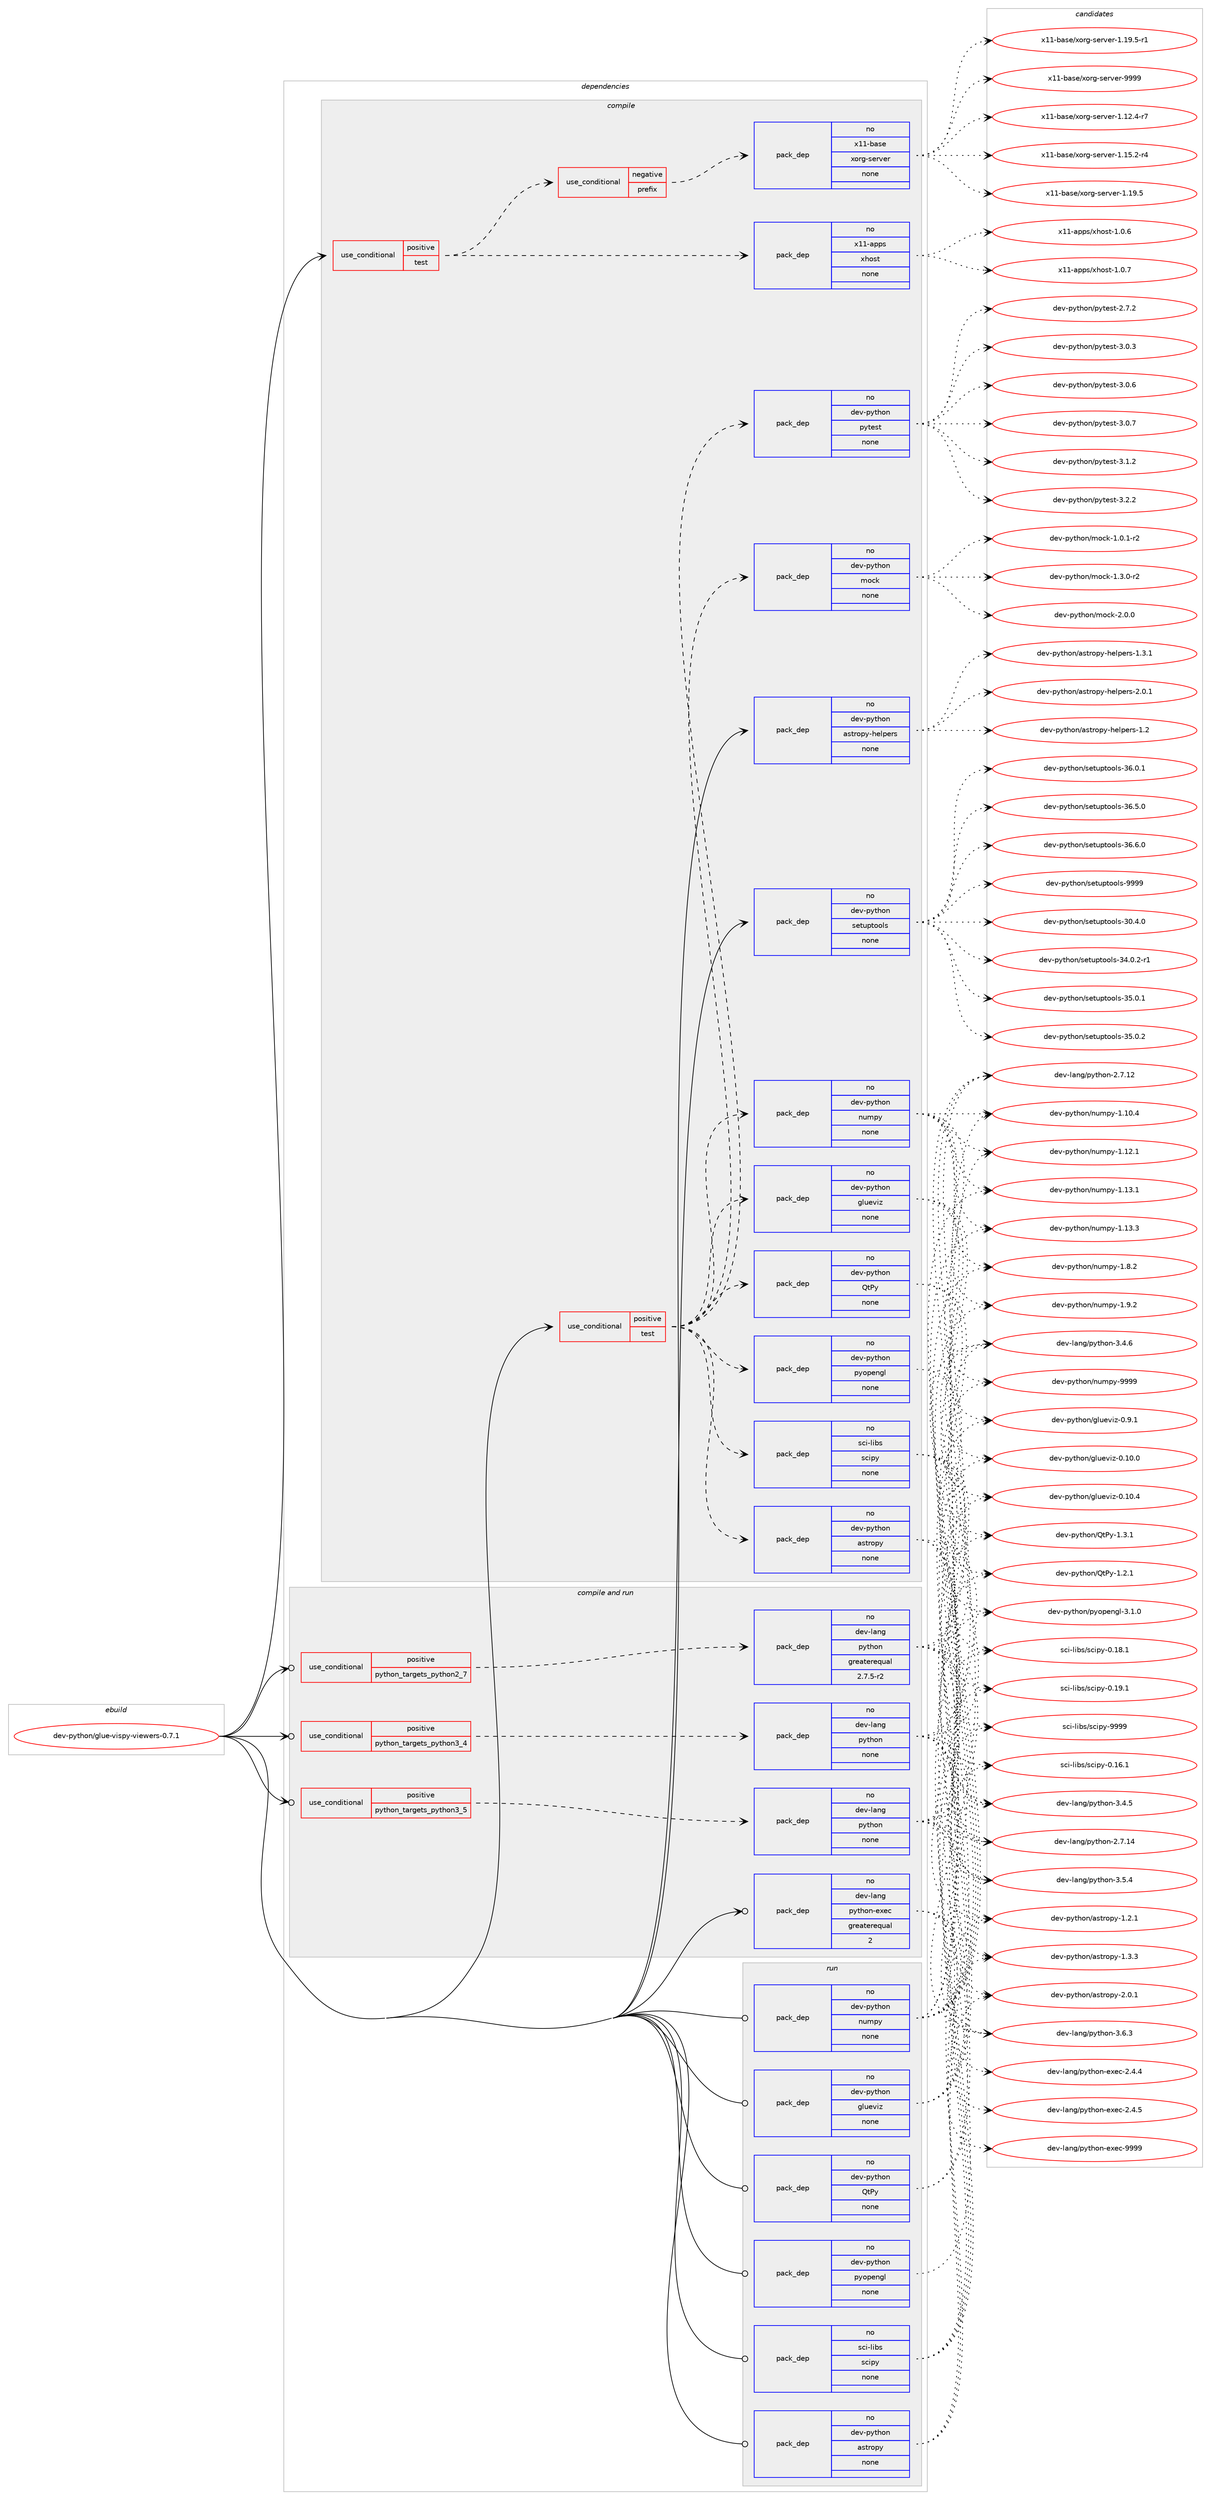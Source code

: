 digraph prolog {

# *************
# Graph options
# *************

newrank=true;
concentrate=true;
compound=true;
graph [rankdir=LR,fontname=Helvetica,fontsize=10,ranksep=1.5];#, ranksep=2.5, nodesep=0.2];
edge  [arrowhead=vee];
node  [fontname=Helvetica,fontsize=10];

# **********
# The ebuild
# **********

subgraph cluster_leftcol {
color=gray;
rank=same;
label=<<i>ebuild</i>>;
id [label="dev-python/glue-vispy-viewers-0.7.1", color=red, width=4, href="../dev-python/glue-vispy-viewers-0.7.1.svg"];
}

# ****************
# The dependencies
# ****************

subgraph cluster_midcol {
color=gray;
label=<<i>dependencies</i>>;
subgraph cluster_compile {
fillcolor="#eeeeee";
style=filled;
label=<<i>compile</i>>;
subgraph cond33327 {
dependency159141 [label=<<TABLE BORDER="0" CELLBORDER="1" CELLSPACING="0" CELLPADDING="4"><TR><TD ROWSPAN="3" CELLPADDING="10">use_conditional</TD></TR><TR><TD>positive</TD></TR><TR><TD>test</TD></TR></TABLE>>, shape=none, color=red];
subgraph cond33328 {
dependency159142 [label=<<TABLE BORDER="0" CELLBORDER="1" CELLSPACING="0" CELLPADDING="4"><TR><TD ROWSPAN="3" CELLPADDING="10">use_conditional</TD></TR><TR><TD>negative</TD></TR><TR><TD>prefix</TD></TR></TABLE>>, shape=none, color=red];
subgraph pack121974 {
dependency159143 [label=<<TABLE BORDER="0" CELLBORDER="1" CELLSPACING="0" CELLPADDING="4" WIDTH="220"><TR><TD ROWSPAN="6" CELLPADDING="30">pack_dep</TD></TR><TR><TD WIDTH="110">no</TD></TR><TR><TD>x11-base</TD></TR><TR><TD>xorg-server</TD></TR><TR><TD>none</TD></TR><TR><TD></TD></TR></TABLE>>, shape=none, color=blue];
}
dependency159142:e -> dependency159143:w [weight=20,style="dashed",arrowhead="vee"];
}
dependency159141:e -> dependency159142:w [weight=20,style="dashed",arrowhead="vee"];
subgraph pack121975 {
dependency159144 [label=<<TABLE BORDER="0" CELLBORDER="1" CELLSPACING="0" CELLPADDING="4" WIDTH="220"><TR><TD ROWSPAN="6" CELLPADDING="30">pack_dep</TD></TR><TR><TD WIDTH="110">no</TD></TR><TR><TD>x11-apps</TD></TR><TR><TD>xhost</TD></TR><TR><TD>none</TD></TR><TR><TD></TD></TR></TABLE>>, shape=none, color=blue];
}
dependency159141:e -> dependency159144:w [weight=20,style="dashed",arrowhead="vee"];
}
id:e -> dependency159141:w [weight=20,style="solid",arrowhead="vee"];
subgraph cond33329 {
dependency159145 [label=<<TABLE BORDER="0" CELLBORDER="1" CELLSPACING="0" CELLPADDING="4"><TR><TD ROWSPAN="3" CELLPADDING="10">use_conditional</TD></TR><TR><TD>positive</TD></TR><TR><TD>test</TD></TR></TABLE>>, shape=none, color=red];
subgraph pack121976 {
dependency159146 [label=<<TABLE BORDER="0" CELLBORDER="1" CELLSPACING="0" CELLPADDING="4" WIDTH="220"><TR><TD ROWSPAN="6" CELLPADDING="30">pack_dep</TD></TR><TR><TD WIDTH="110">no</TD></TR><TR><TD>dev-python</TD></TR><TR><TD>astropy</TD></TR><TR><TD>none</TD></TR><TR><TD></TD></TR></TABLE>>, shape=none, color=blue];
}
dependency159145:e -> dependency159146:w [weight=20,style="dashed",arrowhead="vee"];
subgraph pack121977 {
dependency159147 [label=<<TABLE BORDER="0" CELLBORDER="1" CELLSPACING="0" CELLPADDING="4" WIDTH="220"><TR><TD ROWSPAN="6" CELLPADDING="30">pack_dep</TD></TR><TR><TD WIDTH="110">no</TD></TR><TR><TD>dev-python</TD></TR><TR><TD>glueviz</TD></TR><TR><TD>none</TD></TR><TR><TD></TD></TR></TABLE>>, shape=none, color=blue];
}
dependency159145:e -> dependency159147:w [weight=20,style="dashed",arrowhead="vee"];
subgraph pack121978 {
dependency159148 [label=<<TABLE BORDER="0" CELLBORDER="1" CELLSPACING="0" CELLPADDING="4" WIDTH="220"><TR><TD ROWSPAN="6" CELLPADDING="30">pack_dep</TD></TR><TR><TD WIDTH="110">no</TD></TR><TR><TD>dev-python</TD></TR><TR><TD>numpy</TD></TR><TR><TD>none</TD></TR><TR><TD></TD></TR></TABLE>>, shape=none, color=blue];
}
dependency159145:e -> dependency159148:w [weight=20,style="dashed",arrowhead="vee"];
subgraph pack121979 {
dependency159149 [label=<<TABLE BORDER="0" CELLBORDER="1" CELLSPACING="0" CELLPADDING="4" WIDTH="220"><TR><TD ROWSPAN="6" CELLPADDING="30">pack_dep</TD></TR><TR><TD WIDTH="110">no</TD></TR><TR><TD>dev-python</TD></TR><TR><TD>pyopengl</TD></TR><TR><TD>none</TD></TR><TR><TD></TD></TR></TABLE>>, shape=none, color=blue];
}
dependency159145:e -> dependency159149:w [weight=20,style="dashed",arrowhead="vee"];
subgraph pack121980 {
dependency159150 [label=<<TABLE BORDER="0" CELLBORDER="1" CELLSPACING="0" CELLPADDING="4" WIDTH="220"><TR><TD ROWSPAN="6" CELLPADDING="30">pack_dep</TD></TR><TR><TD WIDTH="110">no</TD></TR><TR><TD>dev-python</TD></TR><TR><TD>QtPy</TD></TR><TR><TD>none</TD></TR><TR><TD></TD></TR></TABLE>>, shape=none, color=blue];
}
dependency159145:e -> dependency159150:w [weight=20,style="dashed",arrowhead="vee"];
subgraph pack121981 {
dependency159151 [label=<<TABLE BORDER="0" CELLBORDER="1" CELLSPACING="0" CELLPADDING="4" WIDTH="220"><TR><TD ROWSPAN="6" CELLPADDING="30">pack_dep</TD></TR><TR><TD WIDTH="110">no</TD></TR><TR><TD>sci-libs</TD></TR><TR><TD>scipy</TD></TR><TR><TD>none</TD></TR><TR><TD></TD></TR></TABLE>>, shape=none, color=blue];
}
dependency159145:e -> dependency159151:w [weight=20,style="dashed",arrowhead="vee"];
subgraph pack121982 {
dependency159152 [label=<<TABLE BORDER="0" CELLBORDER="1" CELLSPACING="0" CELLPADDING="4" WIDTH="220"><TR><TD ROWSPAN="6" CELLPADDING="30">pack_dep</TD></TR><TR><TD WIDTH="110">no</TD></TR><TR><TD>dev-python</TD></TR><TR><TD>mock</TD></TR><TR><TD>none</TD></TR><TR><TD></TD></TR></TABLE>>, shape=none, color=blue];
}
dependency159145:e -> dependency159152:w [weight=20,style="dashed",arrowhead="vee"];
subgraph pack121983 {
dependency159153 [label=<<TABLE BORDER="0" CELLBORDER="1" CELLSPACING="0" CELLPADDING="4" WIDTH="220"><TR><TD ROWSPAN="6" CELLPADDING="30">pack_dep</TD></TR><TR><TD WIDTH="110">no</TD></TR><TR><TD>dev-python</TD></TR><TR><TD>pytest</TD></TR><TR><TD>none</TD></TR><TR><TD></TD></TR></TABLE>>, shape=none, color=blue];
}
dependency159145:e -> dependency159153:w [weight=20,style="dashed",arrowhead="vee"];
}
id:e -> dependency159145:w [weight=20,style="solid",arrowhead="vee"];
subgraph pack121984 {
dependency159154 [label=<<TABLE BORDER="0" CELLBORDER="1" CELLSPACING="0" CELLPADDING="4" WIDTH="220"><TR><TD ROWSPAN="6" CELLPADDING="30">pack_dep</TD></TR><TR><TD WIDTH="110">no</TD></TR><TR><TD>dev-python</TD></TR><TR><TD>astropy-helpers</TD></TR><TR><TD>none</TD></TR><TR><TD></TD></TR></TABLE>>, shape=none, color=blue];
}
id:e -> dependency159154:w [weight=20,style="solid",arrowhead="vee"];
subgraph pack121985 {
dependency159155 [label=<<TABLE BORDER="0" CELLBORDER="1" CELLSPACING="0" CELLPADDING="4" WIDTH="220"><TR><TD ROWSPAN="6" CELLPADDING="30">pack_dep</TD></TR><TR><TD WIDTH="110">no</TD></TR><TR><TD>dev-python</TD></TR><TR><TD>setuptools</TD></TR><TR><TD>none</TD></TR><TR><TD></TD></TR></TABLE>>, shape=none, color=blue];
}
id:e -> dependency159155:w [weight=20,style="solid",arrowhead="vee"];
}
subgraph cluster_compileandrun {
fillcolor="#eeeeee";
style=filled;
label=<<i>compile and run</i>>;
subgraph cond33330 {
dependency159156 [label=<<TABLE BORDER="0" CELLBORDER="1" CELLSPACING="0" CELLPADDING="4"><TR><TD ROWSPAN="3" CELLPADDING="10">use_conditional</TD></TR><TR><TD>positive</TD></TR><TR><TD>python_targets_python2_7</TD></TR></TABLE>>, shape=none, color=red];
subgraph pack121986 {
dependency159157 [label=<<TABLE BORDER="0" CELLBORDER="1" CELLSPACING="0" CELLPADDING="4" WIDTH="220"><TR><TD ROWSPAN="6" CELLPADDING="30">pack_dep</TD></TR><TR><TD WIDTH="110">no</TD></TR><TR><TD>dev-lang</TD></TR><TR><TD>python</TD></TR><TR><TD>greaterequal</TD></TR><TR><TD>2.7.5-r2</TD></TR></TABLE>>, shape=none, color=blue];
}
dependency159156:e -> dependency159157:w [weight=20,style="dashed",arrowhead="vee"];
}
id:e -> dependency159156:w [weight=20,style="solid",arrowhead="odotvee"];
subgraph cond33331 {
dependency159158 [label=<<TABLE BORDER="0" CELLBORDER="1" CELLSPACING="0" CELLPADDING="4"><TR><TD ROWSPAN="3" CELLPADDING="10">use_conditional</TD></TR><TR><TD>positive</TD></TR><TR><TD>python_targets_python3_4</TD></TR></TABLE>>, shape=none, color=red];
subgraph pack121987 {
dependency159159 [label=<<TABLE BORDER="0" CELLBORDER="1" CELLSPACING="0" CELLPADDING="4" WIDTH="220"><TR><TD ROWSPAN="6" CELLPADDING="30">pack_dep</TD></TR><TR><TD WIDTH="110">no</TD></TR><TR><TD>dev-lang</TD></TR><TR><TD>python</TD></TR><TR><TD>none</TD></TR><TR><TD></TD></TR></TABLE>>, shape=none, color=blue];
}
dependency159158:e -> dependency159159:w [weight=20,style="dashed",arrowhead="vee"];
}
id:e -> dependency159158:w [weight=20,style="solid",arrowhead="odotvee"];
subgraph cond33332 {
dependency159160 [label=<<TABLE BORDER="0" CELLBORDER="1" CELLSPACING="0" CELLPADDING="4"><TR><TD ROWSPAN="3" CELLPADDING="10">use_conditional</TD></TR><TR><TD>positive</TD></TR><TR><TD>python_targets_python3_5</TD></TR></TABLE>>, shape=none, color=red];
subgraph pack121988 {
dependency159161 [label=<<TABLE BORDER="0" CELLBORDER="1" CELLSPACING="0" CELLPADDING="4" WIDTH="220"><TR><TD ROWSPAN="6" CELLPADDING="30">pack_dep</TD></TR><TR><TD WIDTH="110">no</TD></TR><TR><TD>dev-lang</TD></TR><TR><TD>python</TD></TR><TR><TD>none</TD></TR><TR><TD></TD></TR></TABLE>>, shape=none, color=blue];
}
dependency159160:e -> dependency159161:w [weight=20,style="dashed",arrowhead="vee"];
}
id:e -> dependency159160:w [weight=20,style="solid",arrowhead="odotvee"];
subgraph pack121989 {
dependency159162 [label=<<TABLE BORDER="0" CELLBORDER="1" CELLSPACING="0" CELLPADDING="4" WIDTH="220"><TR><TD ROWSPAN="6" CELLPADDING="30">pack_dep</TD></TR><TR><TD WIDTH="110">no</TD></TR><TR><TD>dev-lang</TD></TR><TR><TD>python-exec</TD></TR><TR><TD>greaterequal</TD></TR><TR><TD>2</TD></TR></TABLE>>, shape=none, color=blue];
}
id:e -> dependency159162:w [weight=20,style="solid",arrowhead="odotvee"];
}
subgraph cluster_run {
fillcolor="#eeeeee";
style=filled;
label=<<i>run</i>>;
subgraph pack121990 {
dependency159163 [label=<<TABLE BORDER="0" CELLBORDER="1" CELLSPACING="0" CELLPADDING="4" WIDTH="220"><TR><TD ROWSPAN="6" CELLPADDING="30">pack_dep</TD></TR><TR><TD WIDTH="110">no</TD></TR><TR><TD>dev-python</TD></TR><TR><TD>QtPy</TD></TR><TR><TD>none</TD></TR><TR><TD></TD></TR></TABLE>>, shape=none, color=blue];
}
id:e -> dependency159163:w [weight=20,style="solid",arrowhead="odot"];
subgraph pack121991 {
dependency159164 [label=<<TABLE BORDER="0" CELLBORDER="1" CELLSPACING="0" CELLPADDING="4" WIDTH="220"><TR><TD ROWSPAN="6" CELLPADDING="30">pack_dep</TD></TR><TR><TD WIDTH="110">no</TD></TR><TR><TD>dev-python</TD></TR><TR><TD>astropy</TD></TR><TR><TD>none</TD></TR><TR><TD></TD></TR></TABLE>>, shape=none, color=blue];
}
id:e -> dependency159164:w [weight=20,style="solid",arrowhead="odot"];
subgraph pack121992 {
dependency159165 [label=<<TABLE BORDER="0" CELLBORDER="1" CELLSPACING="0" CELLPADDING="4" WIDTH="220"><TR><TD ROWSPAN="6" CELLPADDING="30">pack_dep</TD></TR><TR><TD WIDTH="110">no</TD></TR><TR><TD>dev-python</TD></TR><TR><TD>glueviz</TD></TR><TR><TD>none</TD></TR><TR><TD></TD></TR></TABLE>>, shape=none, color=blue];
}
id:e -> dependency159165:w [weight=20,style="solid",arrowhead="odot"];
subgraph pack121993 {
dependency159166 [label=<<TABLE BORDER="0" CELLBORDER="1" CELLSPACING="0" CELLPADDING="4" WIDTH="220"><TR><TD ROWSPAN="6" CELLPADDING="30">pack_dep</TD></TR><TR><TD WIDTH="110">no</TD></TR><TR><TD>dev-python</TD></TR><TR><TD>numpy</TD></TR><TR><TD>none</TD></TR><TR><TD></TD></TR></TABLE>>, shape=none, color=blue];
}
id:e -> dependency159166:w [weight=20,style="solid",arrowhead="odot"];
subgraph pack121994 {
dependency159167 [label=<<TABLE BORDER="0" CELLBORDER="1" CELLSPACING="0" CELLPADDING="4" WIDTH="220"><TR><TD ROWSPAN="6" CELLPADDING="30">pack_dep</TD></TR><TR><TD WIDTH="110">no</TD></TR><TR><TD>dev-python</TD></TR><TR><TD>pyopengl</TD></TR><TR><TD>none</TD></TR><TR><TD></TD></TR></TABLE>>, shape=none, color=blue];
}
id:e -> dependency159167:w [weight=20,style="solid",arrowhead="odot"];
subgraph pack121995 {
dependency159168 [label=<<TABLE BORDER="0" CELLBORDER="1" CELLSPACING="0" CELLPADDING="4" WIDTH="220"><TR><TD ROWSPAN="6" CELLPADDING="30">pack_dep</TD></TR><TR><TD WIDTH="110">no</TD></TR><TR><TD>sci-libs</TD></TR><TR><TD>scipy</TD></TR><TR><TD>none</TD></TR><TR><TD></TD></TR></TABLE>>, shape=none, color=blue];
}
id:e -> dependency159168:w [weight=20,style="solid",arrowhead="odot"];
}
}

# **************
# The candidates
# **************

subgraph cluster_choices {
rank=same;
color=gray;
label=<<i>candidates</i>>;

subgraph choice121974 {
color=black;
nodesep=1;
choice12049494598971151014712011111410345115101114118101114454946495046524511455 [label="x11-base/xorg-server-1.12.4-r7", color=red, width=4,href="../x11-base/xorg-server-1.12.4-r7.svg"];
choice12049494598971151014712011111410345115101114118101114454946495346504511452 [label="x11-base/xorg-server-1.15.2-r4", color=red, width=4,href="../x11-base/xorg-server-1.15.2-r4.svg"];
choice1204949459897115101471201111141034511510111411810111445494649574653 [label="x11-base/xorg-server-1.19.5", color=red, width=4,href="../x11-base/xorg-server-1.19.5.svg"];
choice12049494598971151014712011111410345115101114118101114454946495746534511449 [label="x11-base/xorg-server-1.19.5-r1", color=red, width=4,href="../x11-base/xorg-server-1.19.5-r1.svg"];
choice120494945989711510147120111114103451151011141181011144557575757 [label="x11-base/xorg-server-9999", color=red, width=4,href="../x11-base/xorg-server-9999.svg"];
dependency159143:e -> choice12049494598971151014712011111410345115101114118101114454946495046524511455:w [style=dotted,weight="100"];
dependency159143:e -> choice12049494598971151014712011111410345115101114118101114454946495346504511452:w [style=dotted,weight="100"];
dependency159143:e -> choice1204949459897115101471201111141034511510111411810111445494649574653:w [style=dotted,weight="100"];
dependency159143:e -> choice12049494598971151014712011111410345115101114118101114454946495746534511449:w [style=dotted,weight="100"];
dependency159143:e -> choice120494945989711510147120111114103451151011141181011144557575757:w [style=dotted,weight="100"];
}
subgraph choice121975 {
color=black;
nodesep=1;
choice1204949459711211211547120104111115116454946484654 [label="x11-apps/xhost-1.0.6", color=red, width=4,href="../x11-apps/xhost-1.0.6.svg"];
choice1204949459711211211547120104111115116454946484655 [label="x11-apps/xhost-1.0.7", color=red, width=4,href="../x11-apps/xhost-1.0.7.svg"];
dependency159144:e -> choice1204949459711211211547120104111115116454946484654:w [style=dotted,weight="100"];
dependency159144:e -> choice1204949459711211211547120104111115116454946484655:w [style=dotted,weight="100"];
}
subgraph choice121976 {
color=black;
nodesep=1;
choice100101118451121211161041111104797115116114111112121454946504649 [label="dev-python/astropy-1.2.1", color=red, width=4,href="../dev-python/astropy-1.2.1.svg"];
choice100101118451121211161041111104797115116114111112121454946514651 [label="dev-python/astropy-1.3.3", color=red, width=4,href="../dev-python/astropy-1.3.3.svg"];
choice100101118451121211161041111104797115116114111112121455046484649 [label="dev-python/astropy-2.0.1", color=red, width=4,href="../dev-python/astropy-2.0.1.svg"];
dependency159146:e -> choice100101118451121211161041111104797115116114111112121454946504649:w [style=dotted,weight="100"];
dependency159146:e -> choice100101118451121211161041111104797115116114111112121454946514651:w [style=dotted,weight="100"];
dependency159146:e -> choice100101118451121211161041111104797115116114111112121455046484649:w [style=dotted,weight="100"];
}
subgraph choice121977 {
color=black;
nodesep=1;
choice100101118451121211161041111104710310811710111810512245484649484648 [label="dev-python/glueviz-0.10.0", color=red, width=4,href="../dev-python/glueviz-0.10.0.svg"];
choice100101118451121211161041111104710310811710111810512245484649484652 [label="dev-python/glueviz-0.10.4", color=red, width=4,href="../dev-python/glueviz-0.10.4.svg"];
choice1001011184511212111610411111047103108117101118105122454846574649 [label="dev-python/glueviz-0.9.1", color=red, width=4,href="../dev-python/glueviz-0.9.1.svg"];
dependency159147:e -> choice100101118451121211161041111104710310811710111810512245484649484648:w [style=dotted,weight="100"];
dependency159147:e -> choice100101118451121211161041111104710310811710111810512245484649484652:w [style=dotted,weight="100"];
dependency159147:e -> choice1001011184511212111610411111047103108117101118105122454846574649:w [style=dotted,weight="100"];
}
subgraph choice121978 {
color=black;
nodesep=1;
choice100101118451121211161041111104711011710911212145494649484652 [label="dev-python/numpy-1.10.4", color=red, width=4,href="../dev-python/numpy-1.10.4.svg"];
choice100101118451121211161041111104711011710911212145494649504649 [label="dev-python/numpy-1.12.1", color=red, width=4,href="../dev-python/numpy-1.12.1.svg"];
choice100101118451121211161041111104711011710911212145494649514649 [label="dev-python/numpy-1.13.1", color=red, width=4,href="../dev-python/numpy-1.13.1.svg"];
choice100101118451121211161041111104711011710911212145494649514651 [label="dev-python/numpy-1.13.3", color=red, width=4,href="../dev-python/numpy-1.13.3.svg"];
choice1001011184511212111610411111047110117109112121454946564650 [label="dev-python/numpy-1.8.2", color=red, width=4,href="../dev-python/numpy-1.8.2.svg"];
choice1001011184511212111610411111047110117109112121454946574650 [label="dev-python/numpy-1.9.2", color=red, width=4,href="../dev-python/numpy-1.9.2.svg"];
choice10010111845112121116104111110471101171091121214557575757 [label="dev-python/numpy-9999", color=red, width=4,href="../dev-python/numpy-9999.svg"];
dependency159148:e -> choice100101118451121211161041111104711011710911212145494649484652:w [style=dotted,weight="100"];
dependency159148:e -> choice100101118451121211161041111104711011710911212145494649504649:w [style=dotted,weight="100"];
dependency159148:e -> choice100101118451121211161041111104711011710911212145494649514649:w [style=dotted,weight="100"];
dependency159148:e -> choice100101118451121211161041111104711011710911212145494649514651:w [style=dotted,weight="100"];
dependency159148:e -> choice1001011184511212111610411111047110117109112121454946564650:w [style=dotted,weight="100"];
dependency159148:e -> choice1001011184511212111610411111047110117109112121454946574650:w [style=dotted,weight="100"];
dependency159148:e -> choice10010111845112121116104111110471101171091121214557575757:w [style=dotted,weight="100"];
}
subgraph choice121979 {
color=black;
nodesep=1;
choice1001011184511212111610411111047112121111112101110103108455146494648 [label="dev-python/pyopengl-3.1.0", color=red, width=4,href="../dev-python/pyopengl-3.1.0.svg"];
dependency159149:e -> choice1001011184511212111610411111047112121111112101110103108455146494648:w [style=dotted,weight="100"];
}
subgraph choice121980 {
color=black;
nodesep=1;
choice10010111845112121116104111110478111680121454946504649 [label="dev-python/QtPy-1.2.1", color=red, width=4,href="../dev-python/QtPy-1.2.1.svg"];
choice10010111845112121116104111110478111680121454946514649 [label="dev-python/QtPy-1.3.1", color=red, width=4,href="../dev-python/QtPy-1.3.1.svg"];
dependency159150:e -> choice10010111845112121116104111110478111680121454946504649:w [style=dotted,weight="100"];
dependency159150:e -> choice10010111845112121116104111110478111680121454946514649:w [style=dotted,weight="100"];
}
subgraph choice121981 {
color=black;
nodesep=1;
choice115991054510810598115471159910511212145484649544649 [label="sci-libs/scipy-0.16.1", color=red, width=4,href="../sci-libs/scipy-0.16.1.svg"];
choice115991054510810598115471159910511212145484649564649 [label="sci-libs/scipy-0.18.1", color=red, width=4,href="../sci-libs/scipy-0.18.1.svg"];
choice115991054510810598115471159910511212145484649574649 [label="sci-libs/scipy-0.19.1", color=red, width=4,href="../sci-libs/scipy-0.19.1.svg"];
choice11599105451081059811547115991051121214557575757 [label="sci-libs/scipy-9999", color=red, width=4,href="../sci-libs/scipy-9999.svg"];
dependency159151:e -> choice115991054510810598115471159910511212145484649544649:w [style=dotted,weight="100"];
dependency159151:e -> choice115991054510810598115471159910511212145484649564649:w [style=dotted,weight="100"];
dependency159151:e -> choice115991054510810598115471159910511212145484649574649:w [style=dotted,weight="100"];
dependency159151:e -> choice11599105451081059811547115991051121214557575757:w [style=dotted,weight="100"];
}
subgraph choice121982 {
color=black;
nodesep=1;
choice1001011184511212111610411111047109111991074549464846494511450 [label="dev-python/mock-1.0.1-r2", color=red, width=4,href="../dev-python/mock-1.0.1-r2.svg"];
choice1001011184511212111610411111047109111991074549465146484511450 [label="dev-python/mock-1.3.0-r2", color=red, width=4,href="../dev-python/mock-1.3.0-r2.svg"];
choice100101118451121211161041111104710911199107455046484648 [label="dev-python/mock-2.0.0", color=red, width=4,href="../dev-python/mock-2.0.0.svg"];
dependency159152:e -> choice1001011184511212111610411111047109111991074549464846494511450:w [style=dotted,weight="100"];
dependency159152:e -> choice1001011184511212111610411111047109111991074549465146484511450:w [style=dotted,weight="100"];
dependency159152:e -> choice100101118451121211161041111104710911199107455046484648:w [style=dotted,weight="100"];
}
subgraph choice121983 {
color=black;
nodesep=1;
choice1001011184511212111610411111047112121116101115116455046554650 [label="dev-python/pytest-2.7.2", color=red, width=4,href="../dev-python/pytest-2.7.2.svg"];
choice1001011184511212111610411111047112121116101115116455146484651 [label="dev-python/pytest-3.0.3", color=red, width=4,href="../dev-python/pytest-3.0.3.svg"];
choice1001011184511212111610411111047112121116101115116455146484654 [label="dev-python/pytest-3.0.6", color=red, width=4,href="../dev-python/pytest-3.0.6.svg"];
choice1001011184511212111610411111047112121116101115116455146484655 [label="dev-python/pytest-3.0.7", color=red, width=4,href="../dev-python/pytest-3.0.7.svg"];
choice1001011184511212111610411111047112121116101115116455146494650 [label="dev-python/pytest-3.1.2", color=red, width=4,href="../dev-python/pytest-3.1.2.svg"];
choice1001011184511212111610411111047112121116101115116455146504650 [label="dev-python/pytest-3.2.2", color=red, width=4,href="../dev-python/pytest-3.2.2.svg"];
dependency159153:e -> choice1001011184511212111610411111047112121116101115116455046554650:w [style=dotted,weight="100"];
dependency159153:e -> choice1001011184511212111610411111047112121116101115116455146484651:w [style=dotted,weight="100"];
dependency159153:e -> choice1001011184511212111610411111047112121116101115116455146484654:w [style=dotted,weight="100"];
dependency159153:e -> choice1001011184511212111610411111047112121116101115116455146484655:w [style=dotted,weight="100"];
dependency159153:e -> choice1001011184511212111610411111047112121116101115116455146494650:w [style=dotted,weight="100"];
dependency159153:e -> choice1001011184511212111610411111047112121116101115116455146504650:w [style=dotted,weight="100"];
}
subgraph choice121984 {
color=black;
nodesep=1;
choice1001011184511212111610411111047971151161141111121214510410110811210111411545494650 [label="dev-python/astropy-helpers-1.2", color=red, width=4,href="../dev-python/astropy-helpers-1.2.svg"];
choice10010111845112121116104111110479711511611411111212145104101108112101114115454946514649 [label="dev-python/astropy-helpers-1.3.1", color=red, width=4,href="../dev-python/astropy-helpers-1.3.1.svg"];
choice10010111845112121116104111110479711511611411111212145104101108112101114115455046484649 [label="dev-python/astropy-helpers-2.0.1", color=red, width=4,href="../dev-python/astropy-helpers-2.0.1.svg"];
dependency159154:e -> choice1001011184511212111610411111047971151161141111121214510410110811210111411545494650:w [style=dotted,weight="100"];
dependency159154:e -> choice10010111845112121116104111110479711511611411111212145104101108112101114115454946514649:w [style=dotted,weight="100"];
dependency159154:e -> choice10010111845112121116104111110479711511611411111212145104101108112101114115455046484649:w [style=dotted,weight="100"];
}
subgraph choice121985 {
color=black;
nodesep=1;
choice100101118451121211161041111104711510111611711211611111110811545514846524648 [label="dev-python/setuptools-30.4.0", color=red, width=4,href="../dev-python/setuptools-30.4.0.svg"];
choice1001011184511212111610411111047115101116117112116111111108115455152464846504511449 [label="dev-python/setuptools-34.0.2-r1", color=red, width=4,href="../dev-python/setuptools-34.0.2-r1.svg"];
choice100101118451121211161041111104711510111611711211611111110811545515346484649 [label="dev-python/setuptools-35.0.1", color=red, width=4,href="../dev-python/setuptools-35.0.1.svg"];
choice100101118451121211161041111104711510111611711211611111110811545515346484650 [label="dev-python/setuptools-35.0.2", color=red, width=4,href="../dev-python/setuptools-35.0.2.svg"];
choice100101118451121211161041111104711510111611711211611111110811545515446484649 [label="dev-python/setuptools-36.0.1", color=red, width=4,href="../dev-python/setuptools-36.0.1.svg"];
choice100101118451121211161041111104711510111611711211611111110811545515446534648 [label="dev-python/setuptools-36.5.0", color=red, width=4,href="../dev-python/setuptools-36.5.0.svg"];
choice100101118451121211161041111104711510111611711211611111110811545515446544648 [label="dev-python/setuptools-36.6.0", color=red, width=4,href="../dev-python/setuptools-36.6.0.svg"];
choice10010111845112121116104111110471151011161171121161111111081154557575757 [label="dev-python/setuptools-9999", color=red, width=4,href="../dev-python/setuptools-9999.svg"];
dependency159155:e -> choice100101118451121211161041111104711510111611711211611111110811545514846524648:w [style=dotted,weight="100"];
dependency159155:e -> choice1001011184511212111610411111047115101116117112116111111108115455152464846504511449:w [style=dotted,weight="100"];
dependency159155:e -> choice100101118451121211161041111104711510111611711211611111110811545515346484649:w [style=dotted,weight="100"];
dependency159155:e -> choice100101118451121211161041111104711510111611711211611111110811545515346484650:w [style=dotted,weight="100"];
dependency159155:e -> choice100101118451121211161041111104711510111611711211611111110811545515446484649:w [style=dotted,weight="100"];
dependency159155:e -> choice100101118451121211161041111104711510111611711211611111110811545515446534648:w [style=dotted,weight="100"];
dependency159155:e -> choice100101118451121211161041111104711510111611711211611111110811545515446544648:w [style=dotted,weight="100"];
dependency159155:e -> choice10010111845112121116104111110471151011161171121161111111081154557575757:w [style=dotted,weight="100"];
}
subgraph choice121986 {
color=black;
nodesep=1;
choice10010111845108971101034711212111610411111045504655464950 [label="dev-lang/python-2.7.12", color=red, width=4,href="../dev-lang/python-2.7.12.svg"];
choice10010111845108971101034711212111610411111045504655464952 [label="dev-lang/python-2.7.14", color=red, width=4,href="../dev-lang/python-2.7.14.svg"];
choice100101118451089711010347112121116104111110455146524653 [label="dev-lang/python-3.4.5", color=red, width=4,href="../dev-lang/python-3.4.5.svg"];
choice100101118451089711010347112121116104111110455146524654 [label="dev-lang/python-3.4.6", color=red, width=4,href="../dev-lang/python-3.4.6.svg"];
choice100101118451089711010347112121116104111110455146534652 [label="dev-lang/python-3.5.4", color=red, width=4,href="../dev-lang/python-3.5.4.svg"];
choice100101118451089711010347112121116104111110455146544651 [label="dev-lang/python-3.6.3", color=red, width=4,href="../dev-lang/python-3.6.3.svg"];
dependency159157:e -> choice10010111845108971101034711212111610411111045504655464950:w [style=dotted,weight="100"];
dependency159157:e -> choice10010111845108971101034711212111610411111045504655464952:w [style=dotted,weight="100"];
dependency159157:e -> choice100101118451089711010347112121116104111110455146524653:w [style=dotted,weight="100"];
dependency159157:e -> choice100101118451089711010347112121116104111110455146524654:w [style=dotted,weight="100"];
dependency159157:e -> choice100101118451089711010347112121116104111110455146534652:w [style=dotted,weight="100"];
dependency159157:e -> choice100101118451089711010347112121116104111110455146544651:w [style=dotted,weight="100"];
}
subgraph choice121987 {
color=black;
nodesep=1;
choice10010111845108971101034711212111610411111045504655464950 [label="dev-lang/python-2.7.12", color=red, width=4,href="../dev-lang/python-2.7.12.svg"];
choice10010111845108971101034711212111610411111045504655464952 [label="dev-lang/python-2.7.14", color=red, width=4,href="../dev-lang/python-2.7.14.svg"];
choice100101118451089711010347112121116104111110455146524653 [label="dev-lang/python-3.4.5", color=red, width=4,href="../dev-lang/python-3.4.5.svg"];
choice100101118451089711010347112121116104111110455146524654 [label="dev-lang/python-3.4.6", color=red, width=4,href="../dev-lang/python-3.4.6.svg"];
choice100101118451089711010347112121116104111110455146534652 [label="dev-lang/python-3.5.4", color=red, width=4,href="../dev-lang/python-3.5.4.svg"];
choice100101118451089711010347112121116104111110455146544651 [label="dev-lang/python-3.6.3", color=red, width=4,href="../dev-lang/python-3.6.3.svg"];
dependency159159:e -> choice10010111845108971101034711212111610411111045504655464950:w [style=dotted,weight="100"];
dependency159159:e -> choice10010111845108971101034711212111610411111045504655464952:w [style=dotted,weight="100"];
dependency159159:e -> choice100101118451089711010347112121116104111110455146524653:w [style=dotted,weight="100"];
dependency159159:e -> choice100101118451089711010347112121116104111110455146524654:w [style=dotted,weight="100"];
dependency159159:e -> choice100101118451089711010347112121116104111110455146534652:w [style=dotted,weight="100"];
dependency159159:e -> choice100101118451089711010347112121116104111110455146544651:w [style=dotted,weight="100"];
}
subgraph choice121988 {
color=black;
nodesep=1;
choice10010111845108971101034711212111610411111045504655464950 [label="dev-lang/python-2.7.12", color=red, width=4,href="../dev-lang/python-2.7.12.svg"];
choice10010111845108971101034711212111610411111045504655464952 [label="dev-lang/python-2.7.14", color=red, width=4,href="../dev-lang/python-2.7.14.svg"];
choice100101118451089711010347112121116104111110455146524653 [label="dev-lang/python-3.4.5", color=red, width=4,href="../dev-lang/python-3.4.5.svg"];
choice100101118451089711010347112121116104111110455146524654 [label="dev-lang/python-3.4.6", color=red, width=4,href="../dev-lang/python-3.4.6.svg"];
choice100101118451089711010347112121116104111110455146534652 [label="dev-lang/python-3.5.4", color=red, width=4,href="../dev-lang/python-3.5.4.svg"];
choice100101118451089711010347112121116104111110455146544651 [label="dev-lang/python-3.6.3", color=red, width=4,href="../dev-lang/python-3.6.3.svg"];
dependency159161:e -> choice10010111845108971101034711212111610411111045504655464950:w [style=dotted,weight="100"];
dependency159161:e -> choice10010111845108971101034711212111610411111045504655464952:w [style=dotted,weight="100"];
dependency159161:e -> choice100101118451089711010347112121116104111110455146524653:w [style=dotted,weight="100"];
dependency159161:e -> choice100101118451089711010347112121116104111110455146524654:w [style=dotted,weight="100"];
dependency159161:e -> choice100101118451089711010347112121116104111110455146534652:w [style=dotted,weight="100"];
dependency159161:e -> choice100101118451089711010347112121116104111110455146544651:w [style=dotted,weight="100"];
}
subgraph choice121989 {
color=black;
nodesep=1;
choice1001011184510897110103471121211161041111104510112010199455046524652 [label="dev-lang/python-exec-2.4.4", color=red, width=4,href="../dev-lang/python-exec-2.4.4.svg"];
choice1001011184510897110103471121211161041111104510112010199455046524653 [label="dev-lang/python-exec-2.4.5", color=red, width=4,href="../dev-lang/python-exec-2.4.5.svg"];
choice10010111845108971101034711212111610411111045101120101994557575757 [label="dev-lang/python-exec-9999", color=red, width=4,href="../dev-lang/python-exec-9999.svg"];
dependency159162:e -> choice1001011184510897110103471121211161041111104510112010199455046524652:w [style=dotted,weight="100"];
dependency159162:e -> choice1001011184510897110103471121211161041111104510112010199455046524653:w [style=dotted,weight="100"];
dependency159162:e -> choice10010111845108971101034711212111610411111045101120101994557575757:w [style=dotted,weight="100"];
}
subgraph choice121990 {
color=black;
nodesep=1;
choice10010111845112121116104111110478111680121454946504649 [label="dev-python/QtPy-1.2.1", color=red, width=4,href="../dev-python/QtPy-1.2.1.svg"];
choice10010111845112121116104111110478111680121454946514649 [label="dev-python/QtPy-1.3.1", color=red, width=4,href="../dev-python/QtPy-1.3.1.svg"];
dependency159163:e -> choice10010111845112121116104111110478111680121454946504649:w [style=dotted,weight="100"];
dependency159163:e -> choice10010111845112121116104111110478111680121454946514649:w [style=dotted,weight="100"];
}
subgraph choice121991 {
color=black;
nodesep=1;
choice100101118451121211161041111104797115116114111112121454946504649 [label="dev-python/astropy-1.2.1", color=red, width=4,href="../dev-python/astropy-1.2.1.svg"];
choice100101118451121211161041111104797115116114111112121454946514651 [label="dev-python/astropy-1.3.3", color=red, width=4,href="../dev-python/astropy-1.3.3.svg"];
choice100101118451121211161041111104797115116114111112121455046484649 [label="dev-python/astropy-2.0.1", color=red, width=4,href="../dev-python/astropy-2.0.1.svg"];
dependency159164:e -> choice100101118451121211161041111104797115116114111112121454946504649:w [style=dotted,weight="100"];
dependency159164:e -> choice100101118451121211161041111104797115116114111112121454946514651:w [style=dotted,weight="100"];
dependency159164:e -> choice100101118451121211161041111104797115116114111112121455046484649:w [style=dotted,weight="100"];
}
subgraph choice121992 {
color=black;
nodesep=1;
choice100101118451121211161041111104710310811710111810512245484649484648 [label="dev-python/glueviz-0.10.0", color=red, width=4,href="../dev-python/glueviz-0.10.0.svg"];
choice100101118451121211161041111104710310811710111810512245484649484652 [label="dev-python/glueviz-0.10.4", color=red, width=4,href="../dev-python/glueviz-0.10.4.svg"];
choice1001011184511212111610411111047103108117101118105122454846574649 [label="dev-python/glueviz-0.9.1", color=red, width=4,href="../dev-python/glueviz-0.9.1.svg"];
dependency159165:e -> choice100101118451121211161041111104710310811710111810512245484649484648:w [style=dotted,weight="100"];
dependency159165:e -> choice100101118451121211161041111104710310811710111810512245484649484652:w [style=dotted,weight="100"];
dependency159165:e -> choice1001011184511212111610411111047103108117101118105122454846574649:w [style=dotted,weight="100"];
}
subgraph choice121993 {
color=black;
nodesep=1;
choice100101118451121211161041111104711011710911212145494649484652 [label="dev-python/numpy-1.10.4", color=red, width=4,href="../dev-python/numpy-1.10.4.svg"];
choice100101118451121211161041111104711011710911212145494649504649 [label="dev-python/numpy-1.12.1", color=red, width=4,href="../dev-python/numpy-1.12.1.svg"];
choice100101118451121211161041111104711011710911212145494649514649 [label="dev-python/numpy-1.13.1", color=red, width=4,href="../dev-python/numpy-1.13.1.svg"];
choice100101118451121211161041111104711011710911212145494649514651 [label="dev-python/numpy-1.13.3", color=red, width=4,href="../dev-python/numpy-1.13.3.svg"];
choice1001011184511212111610411111047110117109112121454946564650 [label="dev-python/numpy-1.8.2", color=red, width=4,href="../dev-python/numpy-1.8.2.svg"];
choice1001011184511212111610411111047110117109112121454946574650 [label="dev-python/numpy-1.9.2", color=red, width=4,href="../dev-python/numpy-1.9.2.svg"];
choice10010111845112121116104111110471101171091121214557575757 [label="dev-python/numpy-9999", color=red, width=4,href="../dev-python/numpy-9999.svg"];
dependency159166:e -> choice100101118451121211161041111104711011710911212145494649484652:w [style=dotted,weight="100"];
dependency159166:e -> choice100101118451121211161041111104711011710911212145494649504649:w [style=dotted,weight="100"];
dependency159166:e -> choice100101118451121211161041111104711011710911212145494649514649:w [style=dotted,weight="100"];
dependency159166:e -> choice100101118451121211161041111104711011710911212145494649514651:w [style=dotted,weight="100"];
dependency159166:e -> choice1001011184511212111610411111047110117109112121454946564650:w [style=dotted,weight="100"];
dependency159166:e -> choice1001011184511212111610411111047110117109112121454946574650:w [style=dotted,weight="100"];
dependency159166:e -> choice10010111845112121116104111110471101171091121214557575757:w [style=dotted,weight="100"];
}
subgraph choice121994 {
color=black;
nodesep=1;
choice1001011184511212111610411111047112121111112101110103108455146494648 [label="dev-python/pyopengl-3.1.0", color=red, width=4,href="../dev-python/pyopengl-3.1.0.svg"];
dependency159167:e -> choice1001011184511212111610411111047112121111112101110103108455146494648:w [style=dotted,weight="100"];
}
subgraph choice121995 {
color=black;
nodesep=1;
choice115991054510810598115471159910511212145484649544649 [label="sci-libs/scipy-0.16.1", color=red, width=4,href="../sci-libs/scipy-0.16.1.svg"];
choice115991054510810598115471159910511212145484649564649 [label="sci-libs/scipy-0.18.1", color=red, width=4,href="../sci-libs/scipy-0.18.1.svg"];
choice115991054510810598115471159910511212145484649574649 [label="sci-libs/scipy-0.19.1", color=red, width=4,href="../sci-libs/scipy-0.19.1.svg"];
choice11599105451081059811547115991051121214557575757 [label="sci-libs/scipy-9999", color=red, width=4,href="../sci-libs/scipy-9999.svg"];
dependency159168:e -> choice115991054510810598115471159910511212145484649544649:w [style=dotted,weight="100"];
dependency159168:e -> choice115991054510810598115471159910511212145484649564649:w [style=dotted,weight="100"];
dependency159168:e -> choice115991054510810598115471159910511212145484649574649:w [style=dotted,weight="100"];
dependency159168:e -> choice11599105451081059811547115991051121214557575757:w [style=dotted,weight="100"];
}
}

}

